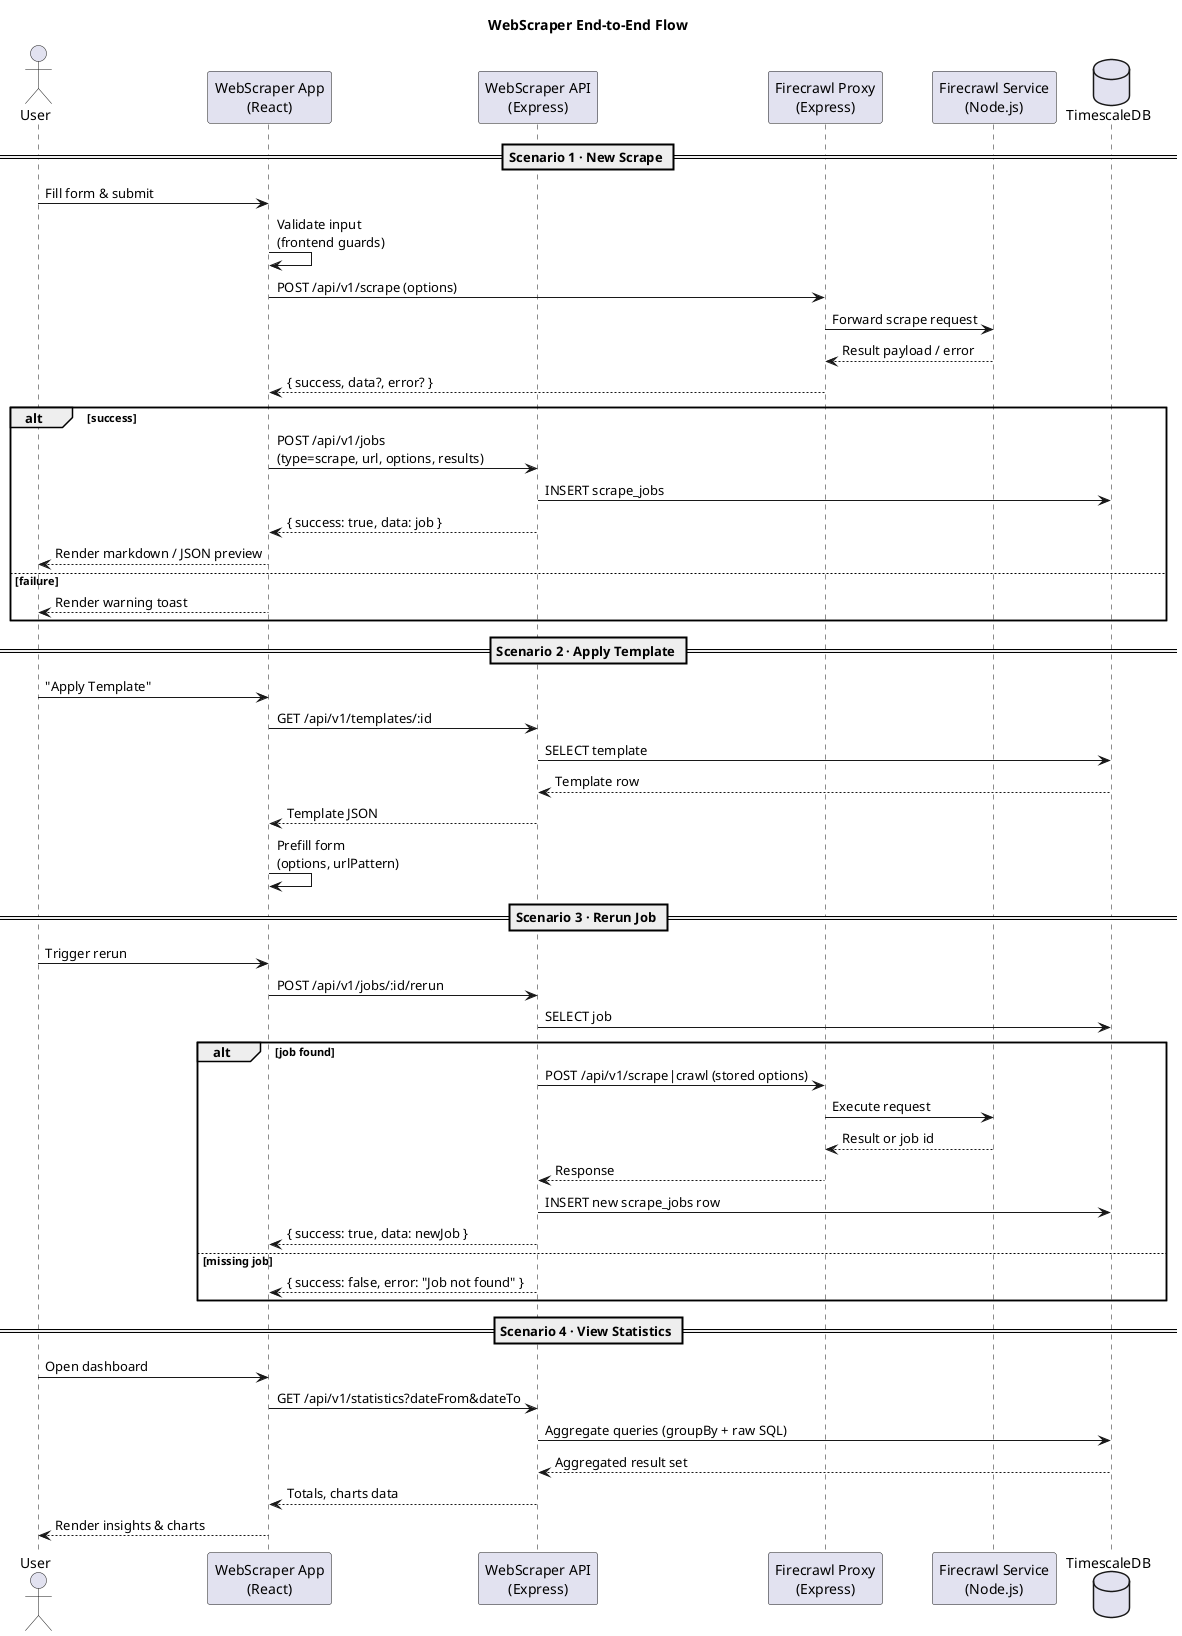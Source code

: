 @startuml WebScraperSequence
title WebScraper End-to-End Flow

actor User
participant "WebScraper App\n(React)" as App
participant "WebScraper API\n(Express)" as API
participant "Firecrawl Proxy\n(Express)" as Proxy
participant "Firecrawl Service\n(Node.js)" as Firecrawl
database "TimescaleDB" as DB

== Scenario 1 · New Scrape ==
User -> App : Fill form & submit
App -> App : Validate input\n(frontend guards)
App -> Proxy : POST /api/v1/scrape (options)
Proxy -> Firecrawl : Forward scrape request
Firecrawl --> Proxy : Result payload / error
Proxy --> App : { success, data?, error? }
alt success
  App -> API : POST /api/v1/jobs\n(type=scrape, url, options, results)
  API -> DB : INSERT scrape_jobs
  API --> App : { success: true, data: job }
  App --> User : Render markdown / JSON preview
else failure
  App --> User : Render warning toast
end

== Scenario 2 · Apply Template ==
User -> App : "Apply Template"
App -> API : GET /api/v1/templates/:id
API -> DB : SELECT template
DB --> API : Template row
API --> App : Template JSON
App -> App : Prefill form\n(options, urlPattern)

== Scenario 3 · Rerun Job ==
User -> App : Trigger rerun
App -> API : POST /api/v1/jobs/:id/rerun
API -> DB : SELECT job
alt job found
  API -> Proxy : POST /api/v1/scrape|crawl (stored options)
  Proxy -> Firecrawl : Execute request
  Firecrawl --> Proxy : Result or job id
  Proxy --> API : Response
  API -> DB : INSERT new scrape_jobs row
  API --> App : { success: true, data: newJob }
else missing job
  API --> App : { success: false, error: "Job not found" }
end

== Scenario 4 · View Statistics ==
User -> App : Open dashboard
App -> API : GET /api/v1/statistics?dateFrom&dateTo
API -> DB : Aggregate queries (groupBy + raw SQL)
DB --> API : Aggregated result set
API --> App : Totals, charts data
App --> User : Render insights & charts

@enduml
